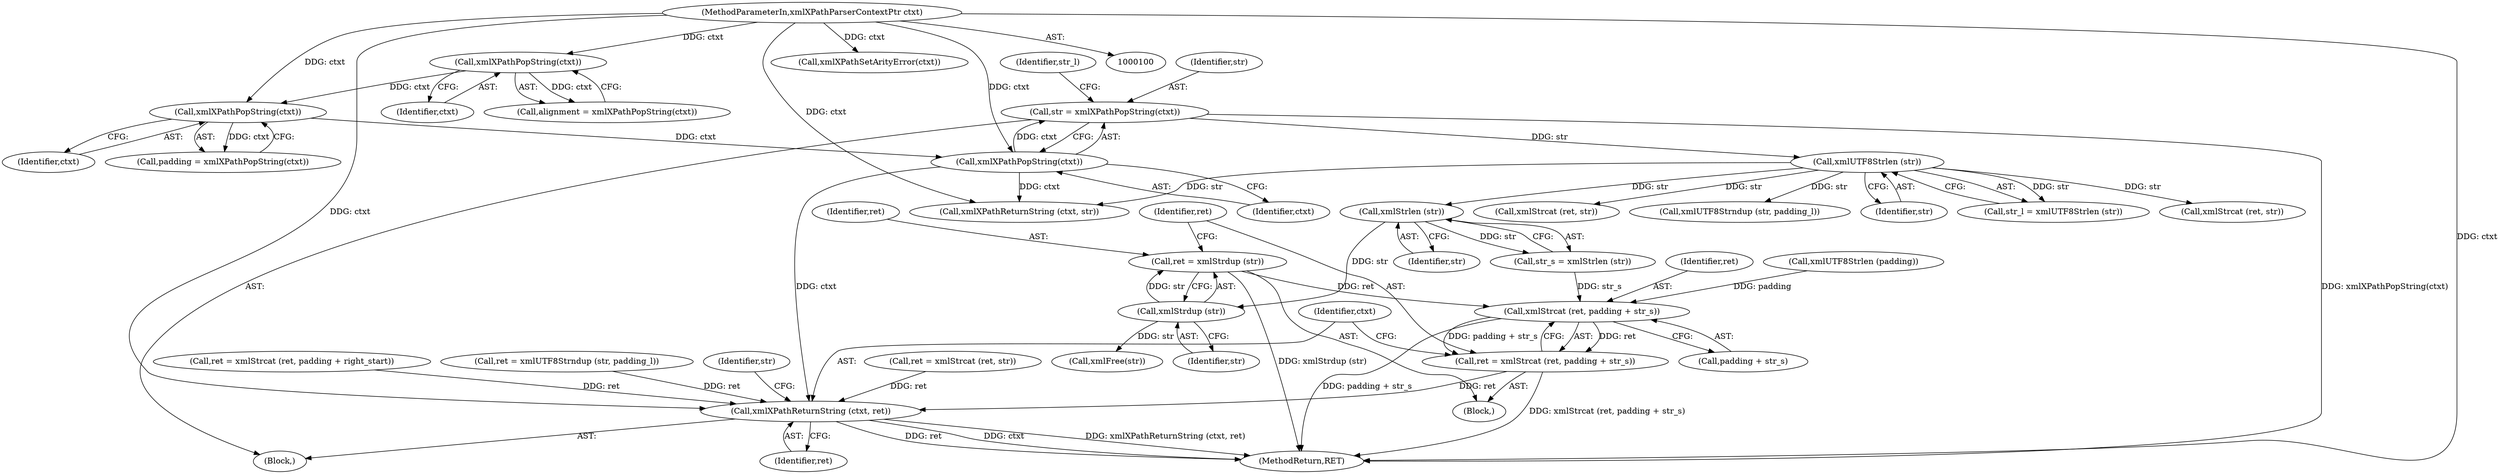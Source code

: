 digraph "0_Chrome_96dbafe288dbe2f0cc45fa3c39daf6d0c37acbab_8@pointer" {
"1000242" [label="(Call,ret = xmlStrdup (str))"];
"1000244" [label="(Call,xmlStrdup (str))"];
"1000240" [label="(Call,xmlStrlen (str))"];
"1000144" [label="(Call,xmlUTF8Strlen (str))"];
"1000138" [label="(Call,str = xmlXPathPopString(ctxt))"];
"1000140" [label="(Call,xmlXPathPopString(ctxt))"];
"1000136" [label="(Call,xmlXPathPopString(ctxt))"];
"1000128" [label="(Call,xmlXPathPopString(ctxt))"];
"1000101" [label="(MethodParameterIn,xmlXPathParserContextPtr ctxt)"];
"1000248" [label="(Call,xmlStrcat (ret, padding + str_s))"];
"1000246" [label="(Call,ret = xmlStrcat (ret, padding + str_s))"];
"1000253" [label="(Call,xmlXPathReturnString (ctxt, ret))"];
"1000129" [label="(Identifier,ctxt)"];
"1000189" [label="(Call,ret = xmlStrcat (ret, str))"];
"1000238" [label="(Call,str_s = xmlStrlen (str))"];
"1000143" [label="(Identifier,str_l)"];
"1000136" [label="(Call,xmlXPathPopString(ctxt))"];
"1000191" [label="(Call,xmlStrcat (ret, str))"];
"1000128" [label="(Call,xmlXPathPopString(ctxt))"];
"1000170" [label="(Call,xmlUTF8Strndup (str, padding_l))"];
"1000119" [label="(Call,xmlXPathSetArityError(ctxt))"];
"1000134" [label="(Call,padding = xmlXPathPopString(ctxt))"];
"1000228" [label="(Call,ret = xmlStrcat (ret, padding + right_start))"];
"1000126" [label="(Call,alignment = xmlXPathPopString(ctxt))"];
"1000142" [label="(Call,str_l = xmlUTF8Strlen (str))"];
"1000144" [label="(Call,xmlUTF8Strlen (str))"];
"1000249" [label="(Identifier,ret)"];
"1000250" [label="(Call,padding + str_s)"];
"1000218" [label="(Call,xmlStrcat (ret, str))"];
"1000141" [label="(Identifier,ctxt)"];
"1000247" [label="(Identifier,ret)"];
"1000255" [label="(Identifier,ret)"];
"1000254" [label="(Identifier,ctxt)"];
"1000148" [label="(Call,xmlUTF8Strlen (padding))"];
"1000137" [label="(Identifier,ctxt)"];
"1000155" [label="(Call,xmlXPathReturnString (ctxt, str))"];
"1000245" [label="(Identifier,str)"];
"1000246" [label="(Call,ret = xmlStrcat (ret, padding + str_s))"];
"1000244" [label="(Call,xmlStrdup (str))"];
"1000140" [label="(Call,xmlXPathPopString(ctxt))"];
"1000168" [label="(Call,ret = xmlUTF8Strndup (str, padding_l))"];
"1000243" [label="(Identifier,ret)"];
"1000101" [label="(MethodParameterIn,xmlXPathParserContextPtr ctxt)"];
"1000253" [label="(Call,xmlXPathReturnString (ctxt, ret))"];
"1000242" [label="(Call,ret = xmlStrdup (str))"];
"1000138" [label="(Call,str = xmlXPathPopString(ctxt))"];
"1000103" [label="(Block,)"];
"1000257" [label="(Identifier,str)"];
"1000236" [label="(Block,)"];
"1000241" [label="(Identifier,str)"];
"1000256" [label="(Call,xmlFree(str))"];
"1000262" [label="(MethodReturn,RET)"];
"1000139" [label="(Identifier,str)"];
"1000248" [label="(Call,xmlStrcat (ret, padding + str_s))"];
"1000240" [label="(Call,xmlStrlen (str))"];
"1000145" [label="(Identifier,str)"];
"1000242" -> "1000236"  [label="AST: "];
"1000242" -> "1000244"  [label="CFG: "];
"1000243" -> "1000242"  [label="AST: "];
"1000244" -> "1000242"  [label="AST: "];
"1000247" -> "1000242"  [label="CFG: "];
"1000242" -> "1000262"  [label="DDG: xmlStrdup (str)"];
"1000244" -> "1000242"  [label="DDG: str"];
"1000242" -> "1000248"  [label="DDG: ret"];
"1000244" -> "1000245"  [label="CFG: "];
"1000245" -> "1000244"  [label="AST: "];
"1000240" -> "1000244"  [label="DDG: str"];
"1000244" -> "1000256"  [label="DDG: str"];
"1000240" -> "1000238"  [label="AST: "];
"1000240" -> "1000241"  [label="CFG: "];
"1000241" -> "1000240"  [label="AST: "];
"1000238" -> "1000240"  [label="CFG: "];
"1000240" -> "1000238"  [label="DDG: str"];
"1000144" -> "1000240"  [label="DDG: str"];
"1000144" -> "1000142"  [label="AST: "];
"1000144" -> "1000145"  [label="CFG: "];
"1000145" -> "1000144"  [label="AST: "];
"1000142" -> "1000144"  [label="CFG: "];
"1000144" -> "1000142"  [label="DDG: str"];
"1000138" -> "1000144"  [label="DDG: str"];
"1000144" -> "1000155"  [label="DDG: str"];
"1000144" -> "1000170"  [label="DDG: str"];
"1000144" -> "1000191"  [label="DDG: str"];
"1000144" -> "1000218"  [label="DDG: str"];
"1000138" -> "1000103"  [label="AST: "];
"1000138" -> "1000140"  [label="CFG: "];
"1000139" -> "1000138"  [label="AST: "];
"1000140" -> "1000138"  [label="AST: "];
"1000143" -> "1000138"  [label="CFG: "];
"1000138" -> "1000262"  [label="DDG: xmlXPathPopString(ctxt)"];
"1000140" -> "1000138"  [label="DDG: ctxt"];
"1000140" -> "1000141"  [label="CFG: "];
"1000141" -> "1000140"  [label="AST: "];
"1000136" -> "1000140"  [label="DDG: ctxt"];
"1000101" -> "1000140"  [label="DDG: ctxt"];
"1000140" -> "1000155"  [label="DDG: ctxt"];
"1000140" -> "1000253"  [label="DDG: ctxt"];
"1000136" -> "1000134"  [label="AST: "];
"1000136" -> "1000137"  [label="CFG: "];
"1000137" -> "1000136"  [label="AST: "];
"1000134" -> "1000136"  [label="CFG: "];
"1000136" -> "1000134"  [label="DDG: ctxt"];
"1000128" -> "1000136"  [label="DDG: ctxt"];
"1000101" -> "1000136"  [label="DDG: ctxt"];
"1000128" -> "1000126"  [label="AST: "];
"1000128" -> "1000129"  [label="CFG: "];
"1000129" -> "1000128"  [label="AST: "];
"1000126" -> "1000128"  [label="CFG: "];
"1000128" -> "1000126"  [label="DDG: ctxt"];
"1000101" -> "1000128"  [label="DDG: ctxt"];
"1000101" -> "1000100"  [label="AST: "];
"1000101" -> "1000262"  [label="DDG: ctxt"];
"1000101" -> "1000119"  [label="DDG: ctxt"];
"1000101" -> "1000155"  [label="DDG: ctxt"];
"1000101" -> "1000253"  [label="DDG: ctxt"];
"1000248" -> "1000246"  [label="AST: "];
"1000248" -> "1000250"  [label="CFG: "];
"1000249" -> "1000248"  [label="AST: "];
"1000250" -> "1000248"  [label="AST: "];
"1000246" -> "1000248"  [label="CFG: "];
"1000248" -> "1000262"  [label="DDG: padding + str_s"];
"1000248" -> "1000246"  [label="DDG: ret"];
"1000248" -> "1000246"  [label="DDG: padding + str_s"];
"1000148" -> "1000248"  [label="DDG: padding"];
"1000238" -> "1000248"  [label="DDG: str_s"];
"1000246" -> "1000236"  [label="AST: "];
"1000247" -> "1000246"  [label="AST: "];
"1000254" -> "1000246"  [label="CFG: "];
"1000246" -> "1000262"  [label="DDG: xmlStrcat (ret, padding + str_s)"];
"1000246" -> "1000253"  [label="DDG: ret"];
"1000253" -> "1000103"  [label="AST: "];
"1000253" -> "1000255"  [label="CFG: "];
"1000254" -> "1000253"  [label="AST: "];
"1000255" -> "1000253"  [label="AST: "];
"1000257" -> "1000253"  [label="CFG: "];
"1000253" -> "1000262"  [label="DDG: xmlXPathReturnString (ctxt, ret)"];
"1000253" -> "1000262"  [label="DDG: ret"];
"1000253" -> "1000262"  [label="DDG: ctxt"];
"1000228" -> "1000253"  [label="DDG: ret"];
"1000168" -> "1000253"  [label="DDG: ret"];
"1000189" -> "1000253"  [label="DDG: ret"];
}

